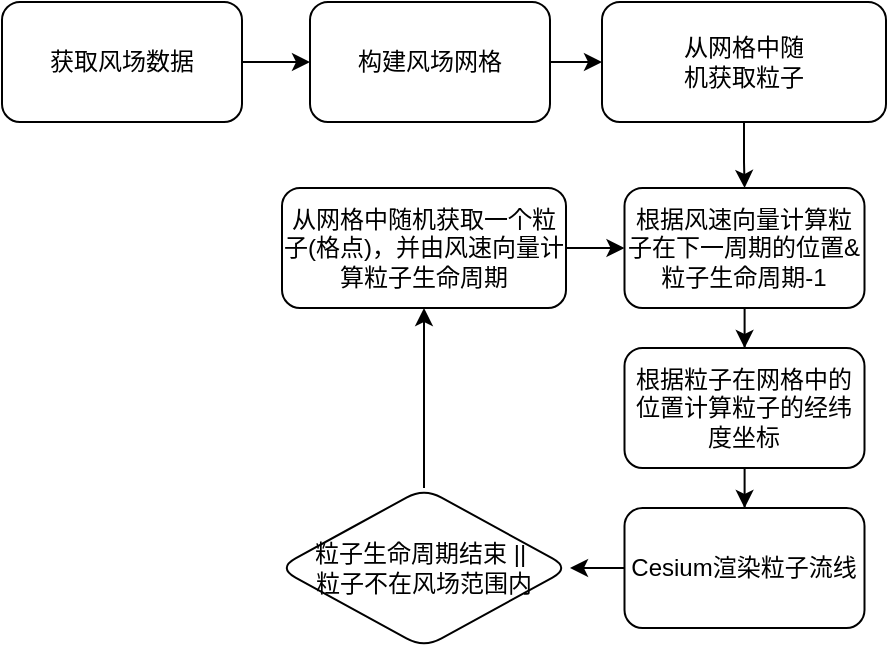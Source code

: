 <mxfile version="13.8.2" type="github">
  <diagram id="HQnREK34H-d9so5Twpd-" name="第 1 页">
    <mxGraphModel dx="830" dy="828" grid="0" gridSize="10" guides="1" tooltips="1" connect="1" arrows="1" fold="1" page="1" pageScale="1" pageWidth="827" pageHeight="1169" math="0" shadow="0">
      <root>
        <mxCell id="0" />
        <mxCell id="1" parent="0" />
        <mxCell id="t6z-Ru4cVA2ObkCtdwVK-3" value="" style="edgeStyle=orthogonalEdgeStyle;rounded=0;orthogonalLoop=1;jettySize=auto;html=1;" parent="1" source="t6z-Ru4cVA2ObkCtdwVK-1" target="t6z-Ru4cVA2ObkCtdwVK-2" edge="1">
          <mxGeometry relative="1" as="geometry" />
        </mxCell>
        <mxCell id="t6z-Ru4cVA2ObkCtdwVK-1" value="获取风场数据" style="rounded=1;whiteSpace=wrap;html=1;" parent="1" vertex="1">
          <mxGeometry x="77" y="135" width="120" height="60" as="geometry" />
        </mxCell>
        <mxCell id="t6z-Ru4cVA2ObkCtdwVK-5" value="" style="edgeStyle=orthogonalEdgeStyle;rounded=0;orthogonalLoop=1;jettySize=auto;html=1;" parent="1" source="t6z-Ru4cVA2ObkCtdwVK-2" target="t6z-Ru4cVA2ObkCtdwVK-4" edge="1">
          <mxGeometry relative="1" as="geometry" />
        </mxCell>
        <mxCell id="t6z-Ru4cVA2ObkCtdwVK-2" value="构建风场网格" style="whiteSpace=wrap;html=1;rounded=1;" parent="1" vertex="1">
          <mxGeometry x="231" y="135" width="120" height="60" as="geometry" />
        </mxCell>
        <mxCell id="t6z-Ru4cVA2ObkCtdwVK-4" value="从网格中随&lt;br&gt;机获取粒子" style="whiteSpace=wrap;html=1;rounded=1;" parent="1" vertex="1">
          <mxGeometry x="377" y="135" width="142" height="60" as="geometry" />
        </mxCell>
        <mxCell id="t6z-Ru4cVA2ObkCtdwVK-12" value="" style="edgeStyle=orthogonalEdgeStyle;rounded=0;orthogonalLoop=1;jettySize=auto;html=1;exitX=0.5;exitY=1;exitDx=0;exitDy=0;" parent="1" source="t6z-Ru4cVA2ObkCtdwVK-4" target="t6z-Ru4cVA2ObkCtdwVK-11" edge="1">
          <mxGeometry relative="1" as="geometry">
            <mxPoint x="450.25" y="206" as="sourcePoint" />
          </mxGeometry>
        </mxCell>
        <mxCell id="t6z-Ru4cVA2ObkCtdwVK-14" value="" style="edgeStyle=orthogonalEdgeStyle;rounded=0;orthogonalLoop=1;jettySize=auto;html=1;" parent="1" source="t6z-Ru4cVA2ObkCtdwVK-11" target="t6z-Ru4cVA2ObkCtdwVK-13" edge="1">
          <mxGeometry relative="1" as="geometry" />
        </mxCell>
        <mxCell id="t6z-Ru4cVA2ObkCtdwVK-11" value="根据风速向量计算粒子在下一周期的位置&amp;amp;粒子生命周期-1" style="whiteSpace=wrap;html=1;rounded=1;" parent="1" vertex="1">
          <mxGeometry x="388.25" y="228" width="120" height="60" as="geometry" />
        </mxCell>
        <mxCell id="t6z-Ru4cVA2ObkCtdwVK-16" value="" style="edgeStyle=orthogonalEdgeStyle;rounded=0;orthogonalLoop=1;jettySize=auto;html=1;" parent="1" source="t6z-Ru4cVA2ObkCtdwVK-13" target="t6z-Ru4cVA2ObkCtdwVK-15" edge="1">
          <mxGeometry relative="1" as="geometry" />
        </mxCell>
        <mxCell id="t6z-Ru4cVA2ObkCtdwVK-13" value="&lt;div&gt;根据粒子在网格中的位置计算粒子的经纬度坐标&lt;/div&gt;" style="whiteSpace=wrap;html=1;rounded=1;" parent="1" vertex="1">
          <mxGeometry x="388.25" y="308" width="120" height="60" as="geometry" />
        </mxCell>
        <mxCell id="KcwWlTT6oifLmHY9Nbb2-8" style="edgeStyle=orthogonalEdgeStyle;rounded=0;orthogonalLoop=1;jettySize=auto;html=1;entryX=1;entryY=0.5;entryDx=0;entryDy=0;" parent="1" source="t6z-Ru4cVA2ObkCtdwVK-15" target="0AltbWP8e84UrqGMIu3--1" edge="1">
          <mxGeometry relative="1" as="geometry" />
        </mxCell>
        <mxCell id="t6z-Ru4cVA2ObkCtdwVK-15" value="Cesium渲染粒子流线" style="whiteSpace=wrap;html=1;rounded=1;" parent="1" vertex="1">
          <mxGeometry x="388.25" y="388" width="120" height="60" as="geometry" />
        </mxCell>
        <mxCell id="KcwWlTT6oifLmHY9Nbb2-6" style="edgeStyle=orthogonalEdgeStyle;rounded=0;orthogonalLoop=1;jettySize=auto;html=1;entryX=0.5;entryY=1;entryDx=0;entryDy=0;" parent="1" source="0AltbWP8e84UrqGMIu3--1" target="0AltbWP8e84UrqGMIu3--3" edge="1">
          <mxGeometry relative="1" as="geometry" />
        </mxCell>
        <mxCell id="0AltbWP8e84UrqGMIu3--1" value="粒子生命周期结束 ||&amp;nbsp;&lt;br&gt;&lt;div&gt;粒子不在风场范围内&lt;/div&gt;" style="rhombus;whiteSpace=wrap;html=1;rounded=1;" parent="1" vertex="1">
          <mxGeometry x="215" y="378" width="146" height="80" as="geometry" />
        </mxCell>
        <mxCell id="KcwWlTT6oifLmHY9Nbb2-7" style="edgeStyle=orthogonalEdgeStyle;rounded=0;orthogonalLoop=1;jettySize=auto;html=1;" parent="1" source="0AltbWP8e84UrqGMIu3--3" target="t6z-Ru4cVA2ObkCtdwVK-11" edge="1">
          <mxGeometry relative="1" as="geometry" />
        </mxCell>
        <mxCell id="0AltbWP8e84UrqGMIu3--3" value="从网格中随机获取一个粒子(格点)，并由风速向量计算粒子生命周期" style="whiteSpace=wrap;html=1;rounded=1;" parent="1" vertex="1">
          <mxGeometry x="217" y="228" width="142" height="60" as="geometry" />
        </mxCell>
      </root>
    </mxGraphModel>
  </diagram>
</mxfile>
